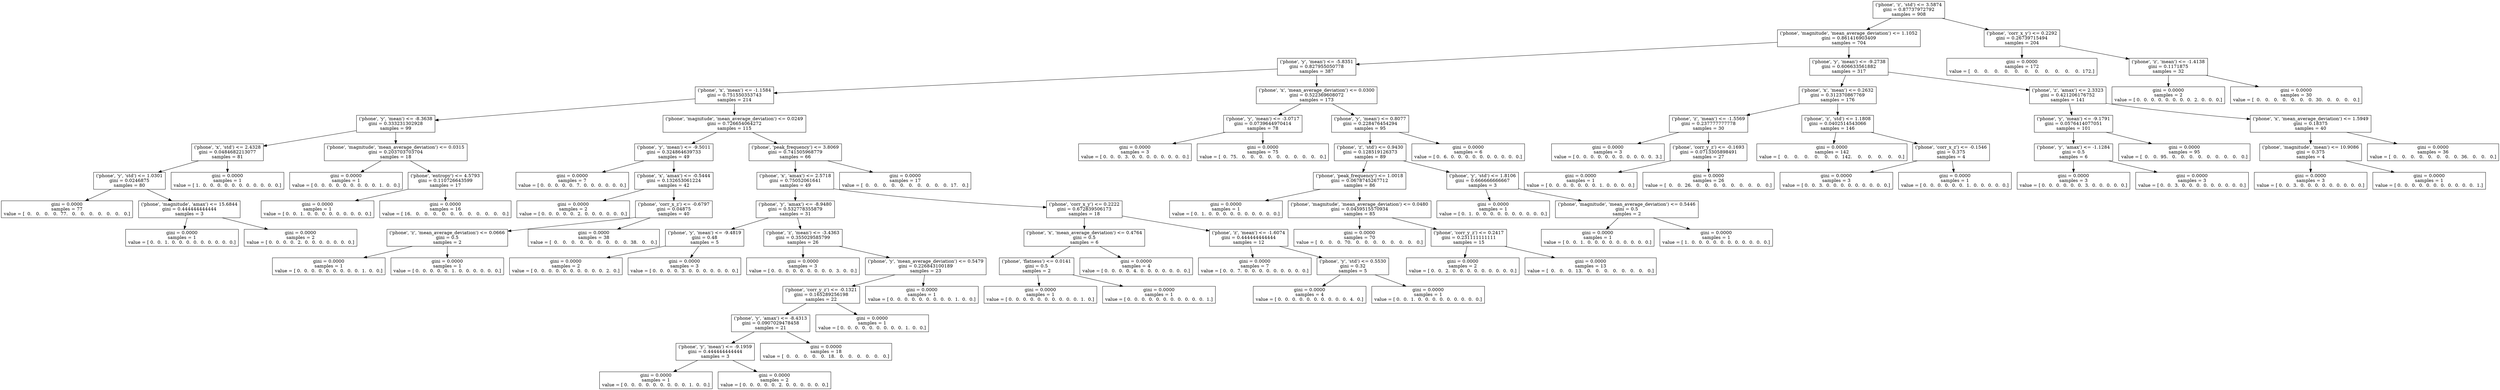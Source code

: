 digraph Tree {
0 [label="('phone', 'z', 'std') <= 3.5874\ngini = 0.87737972792\nsamples = 908", shape="box"] ;
1 [label="('phone', 'magnitude', 'mean_average_deviation') <= 1.1052\ngini = 0.861416903409\nsamples = 704", shape="box"] ;
0 -> 1 ;
2 [label="('phone', 'y', 'mean') <= -5.8351\ngini = 0.827955050778\nsamples = 387", shape="box"] ;
1 -> 2 ;
3 [label="('phone', 'x', 'mean') <= -1.1584\ngini = 0.751550353743\nsamples = 214", shape="box"] ;
2 -> 3 ;
4 [label="('phone', 'y', 'mean') <= -8.3638\ngini = 0.333231302928\nsamples = 99", shape="box"] ;
3 -> 4 ;
5 [label="('phone', 'x', 'std') <= 2.4328\ngini = 0.0484682213077\nsamples = 81", shape="box"] ;
4 -> 5 ;
6 [label="('phone', 'y', 'std') <= 1.0301\ngini = 0.0246875\nsamples = 80", shape="box"] ;
5 -> 6 ;
7 [label="gini = 0.0000\nsamples = 77\nvalue = [  0.   0.   0.   0.  77.   0.   0.   0.   0.   0.   0.   0.]", shape="box"] ;
6 -> 7 ;
8 [label="('phone', 'magnitude', 'amax') <= 15.6844\ngini = 0.444444444444\nsamples = 3", shape="box"] ;
6 -> 8 ;
9 [label="gini = 0.0000\nsamples = 1\nvalue = [ 0.  0.  1.  0.  0.  0.  0.  0.  0.  0.  0.  0.]", shape="box"] ;
8 -> 9 ;
10 [label="gini = 0.0000\nsamples = 2\nvalue = [ 0.  0.  0.  0.  2.  0.  0.  0.  0.  0.  0.  0.]", shape="box"] ;
8 -> 10 ;
11 [label="gini = 0.0000\nsamples = 1\nvalue = [ 1.  0.  0.  0.  0.  0.  0.  0.  0.  0.  0.  0.]", shape="box"] ;
5 -> 11 ;
12 [label="('phone', 'magnitude', 'mean_average_deviation') <= 0.0315\ngini = 0.203703703704\nsamples = 18", shape="box"] ;
4 -> 12 ;
13 [label="gini = 0.0000\nsamples = 1\nvalue = [ 0.  0.  0.  0.  0.  0.  0.  0.  0.  1.  0.  0.]", shape="box"] ;
12 -> 13 ;
14 [label="('phone', 'entropy') <= 4.5793\ngini = 0.110726643599\nsamples = 17", shape="box"] ;
12 -> 14 ;
15 [label="gini = 0.0000\nsamples = 1\nvalue = [ 0.  0.  1.  0.  0.  0.  0.  0.  0.  0.  0.  0.]", shape="box"] ;
14 -> 15 ;
16 [label="gini = 0.0000\nsamples = 16\nvalue = [ 16.   0.   0.   0.   0.   0.   0.   0.   0.   0.   0.   0.]", shape="box"] ;
14 -> 16 ;
17 [label="('phone', 'magnitude', 'mean_average_deviation') <= 0.0249\ngini = 0.726654064272\nsamples = 115", shape="box"] ;
3 -> 17 ;
18 [label="('phone', 'y', 'mean') <= -9.5011\ngini = 0.324864639733\nsamples = 49", shape="box"] ;
17 -> 18 ;
19 [label="gini = 0.0000\nsamples = 7\nvalue = [ 0.  0.  0.  0.  0.  7.  0.  0.  0.  0.  0.  0.]", shape="box"] ;
18 -> 19 ;
20 [label="('phone', 'x', 'amax') <= -0.5444\ngini = 0.132653061224\nsamples = 42", shape="box"] ;
18 -> 20 ;
21 [label="gini = 0.0000\nsamples = 2\nvalue = [ 0.  0.  0.  0.  0.  2.  0.  0.  0.  0.  0.  0.]", shape="box"] ;
20 -> 21 ;
22 [label="('phone', 'corr_x_z') <= -0.6797\ngini = 0.04875\nsamples = 40", shape="box"] ;
20 -> 22 ;
23 [label="('phone', 'z', 'mean_average_deviation') <= 0.0666\ngini = 0.5\nsamples = 2", shape="box"] ;
22 -> 23 ;
24 [label="gini = 0.0000\nsamples = 1\nvalue = [ 0.  0.  0.  0.  0.  0.  0.  0.  0.  1.  0.  0.]", shape="box"] ;
23 -> 24 ;
25 [label="gini = 0.0000\nsamples = 1\nvalue = [ 0.  0.  0.  0.  0.  1.  0.  0.  0.  0.  0.  0.]", shape="box"] ;
23 -> 25 ;
26 [label="gini = 0.0000\nsamples = 38\nvalue = [  0.   0.   0.   0.   0.   0.   0.   0.   0.  38.   0.   0.]", shape="box"] ;
22 -> 26 ;
27 [label="('phone', 'peak_frequency') <= 3.8069\ngini = 0.741505968779\nsamples = 66", shape="box"] ;
17 -> 27 ;
28 [label="('phone', 'x', 'amax') <= 2.5718\ngini = 0.75052061641\nsamples = 49", shape="box"] ;
27 -> 28 ;
29 [label="('phone', 'y', 'amax') <= -8.9480\ngini = 0.532778355879\nsamples = 31", shape="box"] ;
28 -> 29 ;
30 [label="('phone', 'y', 'mean') <= -9.4819\ngini = 0.48\nsamples = 5", shape="box"] ;
29 -> 30 ;
31 [label="gini = 0.0000\nsamples = 2\nvalue = [ 0.  0.  0.  0.  0.  0.  0.  0.  0.  0.  2.  0.]", shape="box"] ;
30 -> 31 ;
32 [label="gini = 0.0000\nsamples = 3\nvalue = [ 0.  0.  0.  0.  3.  0.  0.  0.  0.  0.  0.  0.]", shape="box"] ;
30 -> 32 ;
33 [label="('phone', 'z', 'mean') <= -3.4363\ngini = 0.355029585799\nsamples = 26", shape="box"] ;
29 -> 33 ;
34 [label="gini = 0.0000\nsamples = 3\nvalue = [ 0.  0.  0.  0.  0.  0.  0.  0.  0.  3.  0.  0.]", shape="box"] ;
33 -> 34 ;
35 [label="('phone', 'y', 'mean_average_deviation') <= 0.5479\ngini = 0.226843100189\nsamples = 23", shape="box"] ;
33 -> 35 ;
36 [label="('phone', 'corr_y_z') <= -0.1321\ngini = 0.165289256198\nsamples = 22", shape="box"] ;
35 -> 36 ;
37 [label="('phone', 'y', 'amax') <= -8.4313\ngini = 0.0907029478458\nsamples = 21", shape="box"] ;
36 -> 37 ;
38 [label="('phone', 'y', 'mean') <= -9.1959\ngini = 0.444444444444\nsamples = 3", shape="box"] ;
37 -> 38 ;
39 [label="gini = 0.0000\nsamples = 1\nvalue = [ 0.  0.  0.  0.  0.  0.  0.  0.  0.  1.  0.  0.]", shape="box"] ;
38 -> 39 ;
40 [label="gini = 0.0000\nsamples = 2\nvalue = [ 0.  0.  0.  0.  0.  2.  0.  0.  0.  0.  0.  0.]", shape="box"] ;
38 -> 40 ;
41 [label="gini = 0.0000\nsamples = 18\nvalue = [  0.   0.   0.   0.   0.  18.   0.   0.   0.   0.   0.   0.]", shape="box"] ;
37 -> 41 ;
42 [label="gini = 0.0000\nsamples = 1\nvalue = [ 0.  0.  0.  0.  0.  0.  0.  0.  0.  1.  0.  0.]", shape="box"] ;
36 -> 42 ;
43 [label="gini = 0.0000\nsamples = 1\nvalue = [ 0.  0.  0.  0.  0.  0.  0.  0.  0.  1.  0.  0.]", shape="box"] ;
35 -> 43 ;
44 [label="('phone', 'corr_x_y') <= 0.2222\ngini = 0.672839506173\nsamples = 18", shape="box"] ;
28 -> 44 ;
45 [label="('phone', 'x', 'mean_average_deviation') <= 0.4764\ngini = 0.5\nsamples = 6", shape="box"] ;
44 -> 45 ;
46 [label="('phone', 'flatness') <= 0.0141\ngini = 0.5\nsamples = 2", shape="box"] ;
45 -> 46 ;
47 [label="gini = 0.0000\nsamples = 1\nvalue = [ 0.  0.  0.  0.  0.  0.  0.  0.  0.  0.  1.  0.]", shape="box"] ;
46 -> 47 ;
48 [label="gini = 0.0000\nsamples = 1\nvalue = [ 0.  0.  0.  0.  0.  0.  0.  0.  0.  0.  0.  1.]", shape="box"] ;
46 -> 48 ;
49 [label="gini = 0.0000\nsamples = 4\nvalue = [ 0.  0.  0.  0.  4.  0.  0.  0.  0.  0.  0.  0.]", shape="box"] ;
45 -> 49 ;
50 [label="('phone', 'z', 'mean') <= -1.6074\ngini = 0.444444444444\nsamples = 12", shape="box"] ;
44 -> 50 ;
51 [label="gini = 0.0000\nsamples = 7\nvalue = [ 0.  0.  7.  0.  0.  0.  0.  0.  0.  0.  0.  0.]", shape="box"] ;
50 -> 51 ;
52 [label="('phone', 'y', 'std') <= 0.5530\ngini = 0.32\nsamples = 5", shape="box"] ;
50 -> 52 ;
53 [label="gini = 0.0000\nsamples = 4\nvalue = [ 0.  0.  0.  0.  0.  0.  0.  0.  0.  0.  4.  0.]", shape="box"] ;
52 -> 53 ;
54 [label="gini = 0.0000\nsamples = 1\nvalue = [ 0.  0.  1.  0.  0.  0.  0.  0.  0.  0.  0.  0.]", shape="box"] ;
52 -> 54 ;
55 [label="gini = 0.0000\nsamples = 17\nvalue = [  0.   0.   0.   0.   0.   0.   0.   0.   0.   0.  17.   0.]", shape="box"] ;
27 -> 55 ;
56 [label="('phone', 'x', 'mean_average_deviation') <= 0.0300\ngini = 0.522369608072\nsamples = 173", shape="box"] ;
2 -> 56 ;
57 [label="('phone', 'y', 'mean') <= -3.0717\ngini = 0.0739644970414\nsamples = 78", shape="box"] ;
56 -> 57 ;
58 [label="gini = 0.0000\nsamples = 3\nvalue = [ 0.  0.  0.  3.  0.  0.  0.  0.  0.  0.  0.  0.]", shape="box"] ;
57 -> 58 ;
59 [label="gini = 0.0000\nsamples = 75\nvalue = [  0.  75.   0.   0.   0.   0.   0.   0.   0.   0.   0.   0.]", shape="box"] ;
57 -> 59 ;
60 [label="('phone', 'y', 'mean') <= 0.8077\ngini = 0.228476454294\nsamples = 95", shape="box"] ;
56 -> 60 ;
61 [label="('phone', 'z', 'std') <= 0.9430\ngini = 0.128519126373\nsamples = 89", shape="box"] ;
60 -> 61 ;
62 [label="('phone', 'peak_frequency') <= 1.0018\ngini = 0.0678745267712\nsamples = 86", shape="box"] ;
61 -> 62 ;
63 [label="gini = 0.0000\nsamples = 1\nvalue = [ 0.  1.  0.  0.  0.  0.  0.  0.  0.  0.  0.  0.]", shape="box"] ;
62 -> 63 ;
64 [label="('phone', 'magnitude', 'mean_average_deviation') <= 0.0480\ngini = 0.0459515570934\nsamples = 85", shape="box"] ;
62 -> 64 ;
65 [label="gini = 0.0000\nsamples = 70\nvalue = [  0.   0.   0.  70.   0.   0.   0.   0.   0.   0.   0.   0.]", shape="box"] ;
64 -> 65 ;
66 [label="('phone', 'corr_y_z') <= 0.2417\ngini = 0.231111111111\nsamples = 15", shape="box"] ;
64 -> 66 ;
67 [label="gini = 0.0000\nsamples = 2\nvalue = [ 0.  0.  2.  0.  0.  0.  0.  0.  0.  0.  0.  0.]", shape="box"] ;
66 -> 67 ;
68 [label="gini = 0.0000\nsamples = 13\nvalue = [  0.   0.   0.  13.   0.   0.   0.   0.   0.   0.   0.   0.]", shape="box"] ;
66 -> 68 ;
69 [label="('phone', 'y', 'std') <= 1.8106\ngini = 0.666666666667\nsamples = 3", shape="box"] ;
61 -> 69 ;
70 [label="gini = 0.0000\nsamples = 1\nvalue = [ 0.  1.  0.  0.  0.  0.  0.  0.  0.  0.  0.  0.]", shape="box"] ;
69 -> 70 ;
71 [label="('phone', 'magnitude', 'mean_average_deviation') <= 0.5446\ngini = 0.5\nsamples = 2", shape="box"] ;
69 -> 71 ;
72 [label="gini = 0.0000\nsamples = 1\nvalue = [ 0.  0.  1.  0.  0.  0.  0.  0.  0.  0.  0.  0.]", shape="box"] ;
71 -> 72 ;
73 [label="gini = 0.0000\nsamples = 1\nvalue = [ 1.  0.  0.  0.  0.  0.  0.  0.  0.  0.  0.  0.]", shape="box"] ;
71 -> 73 ;
74 [label="gini = 0.0000\nsamples = 6\nvalue = [ 0.  6.  0.  0.  0.  0.  0.  0.  0.  0.  0.  0.]", shape="box"] ;
60 -> 74 ;
75 [label="('phone', 'y', 'mean') <= -9.2738\ngini = 0.606633561882\nsamples = 317", shape="box"] ;
1 -> 75 ;
76 [label="('phone', 'x', 'mean') <= 0.2632\ngini = 0.312370867769\nsamples = 176", shape="box"] ;
75 -> 76 ;
77 [label="('phone', 'z', 'mean') <= -1.5569\ngini = 0.237777777778\nsamples = 30", shape="box"] ;
76 -> 77 ;
78 [label="gini = 0.0000\nsamples = 3\nvalue = [ 0.  0.  0.  0.  0.  0.  0.  0.  0.  0.  0.  3.]", shape="box"] ;
77 -> 78 ;
79 [label="('phone', 'corr_y_z') <= -0.1693\ngini = 0.0713305898491\nsamples = 27", shape="box"] ;
77 -> 79 ;
80 [label="gini = 0.0000\nsamples = 1\nvalue = [ 0.  0.  0.  0.  0.  0.  0.  1.  0.  0.  0.  0.]", shape="box"] ;
79 -> 80 ;
81 [label="gini = 0.0000\nsamples = 26\nvalue = [  0.   0.  26.   0.   0.   0.   0.   0.   0.   0.   0.   0.]", shape="box"] ;
79 -> 81 ;
82 [label="('phone', 'z', 'std') <= 1.1808\ngini = 0.0402514543066\nsamples = 146", shape="box"] ;
76 -> 82 ;
83 [label="gini = 0.0000\nsamples = 142\nvalue = [   0.    0.    0.    0.    0.    0.  142.    0.    0.    0.    0.    0.]", shape="box"] ;
82 -> 83 ;
84 [label="('phone', 'corr_x_z') <= -0.1546\ngini = 0.375\nsamples = 4", shape="box"] ;
82 -> 84 ;
85 [label="gini = 0.0000\nsamples = 3\nvalue = [ 0.  0.  3.  0.  0.  0.  0.  0.  0.  0.  0.  0.]", shape="box"] ;
84 -> 85 ;
86 [label="gini = 0.0000\nsamples = 1\nvalue = [ 0.  0.  0.  0.  0.  0.  1.  0.  0.  0.  0.  0.]", shape="box"] ;
84 -> 86 ;
87 [label="('phone', 'z', 'amax') <= 2.3323\ngini = 0.421206176752\nsamples = 141", shape="box"] ;
75 -> 87 ;
88 [label="('phone', 'y', 'mean') <= -9.1791\ngini = 0.0576414077051\nsamples = 101", shape="box"] ;
87 -> 88 ;
89 [label="('phone', 'y', 'amax') <= -1.1284\ngini = 0.5\nsamples = 6", shape="box"] ;
88 -> 89 ;
90 [label="gini = 0.0000\nsamples = 3\nvalue = [ 0.  0.  0.  0.  0.  0.  3.  0.  0.  0.  0.  0.]", shape="box"] ;
89 -> 90 ;
91 [label="gini = 0.0000\nsamples = 3\nvalue = [ 0.  0.  3.  0.  0.  0.  0.  0.  0.  0.  0.  0.]", shape="box"] ;
89 -> 91 ;
92 [label="gini = 0.0000\nsamples = 95\nvalue = [  0.   0.  95.   0.   0.   0.   0.   0.   0.   0.   0.   0.]", shape="box"] ;
88 -> 92 ;
93 [label="('phone', 'x', 'mean_average_deviation') <= 1.5949\ngini = 0.18375\nsamples = 40", shape="box"] ;
87 -> 93 ;
94 [label="('phone', 'magnitude', 'mean') <= 10.9086\ngini = 0.375\nsamples = 4", shape="box"] ;
93 -> 94 ;
95 [label="gini = 0.0000\nsamples = 3\nvalue = [ 0.  0.  3.  0.  0.  0.  0.  0.  0.  0.  0.  0.]", shape="box"] ;
94 -> 95 ;
96 [label="gini = 0.0000\nsamples = 1\nvalue = [ 0.  0.  0.  0.  0.  0.  0.  0.  0.  0.  0.  1.]", shape="box"] ;
94 -> 96 ;
97 [label="gini = 0.0000\nsamples = 36\nvalue = [  0.   0.   0.   0.   0.   0.   0.   0.  36.   0.   0.   0.]", shape="box"] ;
93 -> 97 ;
98 [label="('phone', 'corr_x_y') <= 0.2292\ngini = 0.26739715494\nsamples = 204", shape="box"] ;
0 -> 98 ;
99 [label="gini = 0.0000\nsamples = 172\nvalue = [   0.    0.    0.    0.    0.    0.    0.    0.    0.    0.    0.  172.]", shape="box"] ;
98 -> 99 ;
100 [label="('phone', 'z', 'mean') <= -1.4138\ngini = 0.1171875\nsamples = 32", shape="box"] ;
98 -> 100 ;
101 [label="gini = 0.0000\nsamples = 2\nvalue = [ 0.  0.  0.  0.  0.  0.  0.  0.  2.  0.  0.  0.]", shape="box"] ;
100 -> 101 ;
102 [label="gini = 0.0000\nsamples = 30\nvalue = [  0.   0.   0.   0.   0.   0.   0.  30.   0.   0.   0.   0.]", shape="box"] ;
100 -> 102 ;
}